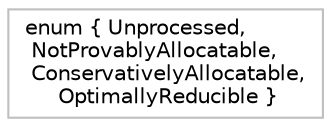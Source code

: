 digraph "Graphical Class Hierarchy"
{
 // LATEX_PDF_SIZE
  bgcolor="transparent";
  edge [fontname="Helvetica",fontsize="10",labelfontname="Helvetica",labelfontsize="10"];
  node [fontname="Helvetica",fontsize="10",shape=record];
  rankdir="LR";
  Node0 [label="enum \{ Unprocessed,\l NotProvablyAllocatable,\l ConservativelyAllocatable,\l OptimallyReducible \}",height=0.2,width=0.4,color="grey75",tooltip=" "];
}
